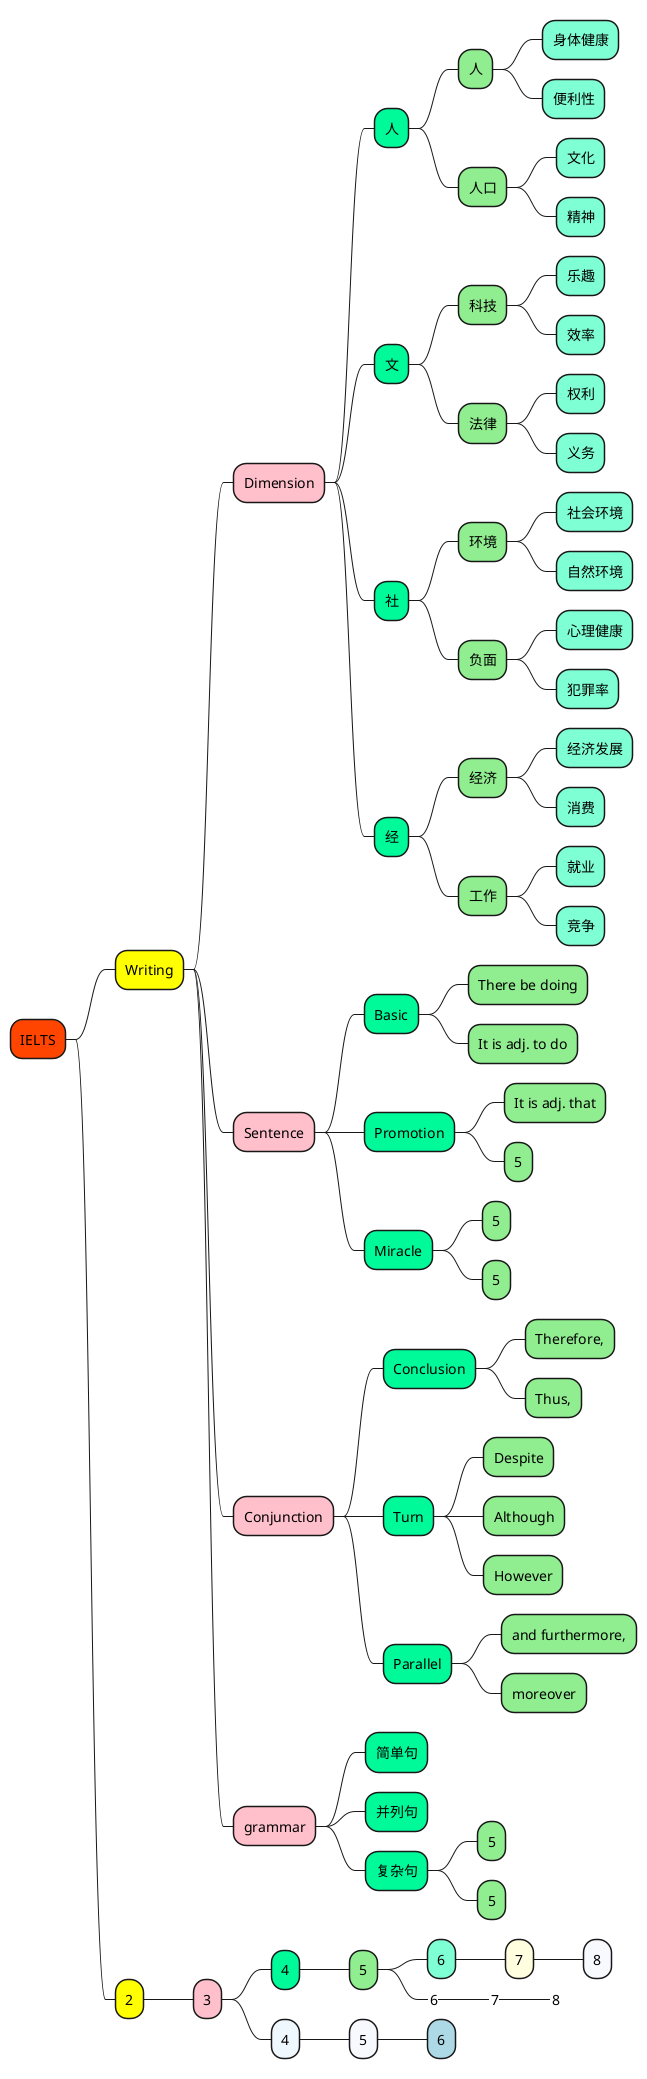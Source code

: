 @startmindmap

+[#OrangeRed] IELTS

++[#yellow] Writing

+++[#Pink] Dimension

++++[#MediumSpringGreen] 人

+++++[#LightGreen] 人
++++++[#Aquamarine] 身体健康
++++++[#Aquamarine] 便利性

+++++[#LightGreen] 人口
++++++[#Aquamarine] 文化
++++++[#Aquamarine] 精神

++++[#MediumSpringGreen] 文

+++++[#LightGreen] 科技
++++++[#Aquamarine] 乐趣
++++++[#Aquamarine] 效率

+++++[#LightGreen] 法律
++++++[#Aquamarine] 权利
++++++[#Aquamarine] 义务

++++[#MediumSpringGreen] 社

+++++[#LightGreen] 环境
++++++[#Aquamarine] 社会环境
++++++[#Aquamarine] 自然环境

+++++[#LightGreen] 负面
++++++[#Aquamarine] 心理健康
++++++[#Aquamarine] 犯罪率

++++[#MediumSpringGreen] 经

+++++[#LightGreen] 经济
++++++[#Aquamarine] 经济发展
++++++[#Aquamarine] 消费

+++++[#LightGreen] 工作
++++++[#Aquamarine] 就业
++++++[#Aquamarine] 竞争


+++[#Pink] Sentence

++++[#MediumSpringGreen] Basic
+++++[#LightGreen] There be doing
+++++[#LightGreen] It is adj. to do

++++[#MediumSpringGreen] Promotion
+++++[#LightGreen] It is adj. that
+++++[#LightGreen] 5

++++[#MediumSpringGreen] Miracle
+++++[#LightGreen] 5
+++++[#LightGreen] 5



+++[#Pink] Conjunction

++++[#MediumSpringGreen] Conclusion
+++++[#LightGreen] Therefore,
+++++[#LightGreen] Thus,

++++[#MediumSpringGreen] Turn
+++++[#LightGreen] Despite
+++++[#LightGreen] Although
+++++[#LightGreen] However

++++[#MediumSpringGreen] Parallel
+++++[#LightGreen] and furthermore,
+++++[#LightGreen] moreover


+++[#Pink] grammar

++++[#MediumSpringGreen] 简单句
++++[#MediumSpringGreen] 并列句
++++[#MediumSpringGreen] 复杂句
+++++[#LightGreen] 5
+++++[#LightGreen] 5






++[#yellow] 2

+++[#Pink] 3

++++[#MediumSpringGreen] 4
+++++[#LightGreen] 5
++++++[#Aquamarine] 6
+++++++[#LightYellow] 7
++++++++[#GhostWhite] 8

++++++[#Aquamarine]_ 6
+++++++[#LightYellow]_ 7
++++++++[#GhostWhite]_ 8

++++[#AliceBlue] 4
+++++[#GhostWhite] 5
++++++[#LightBlue] 6




@endmindmap